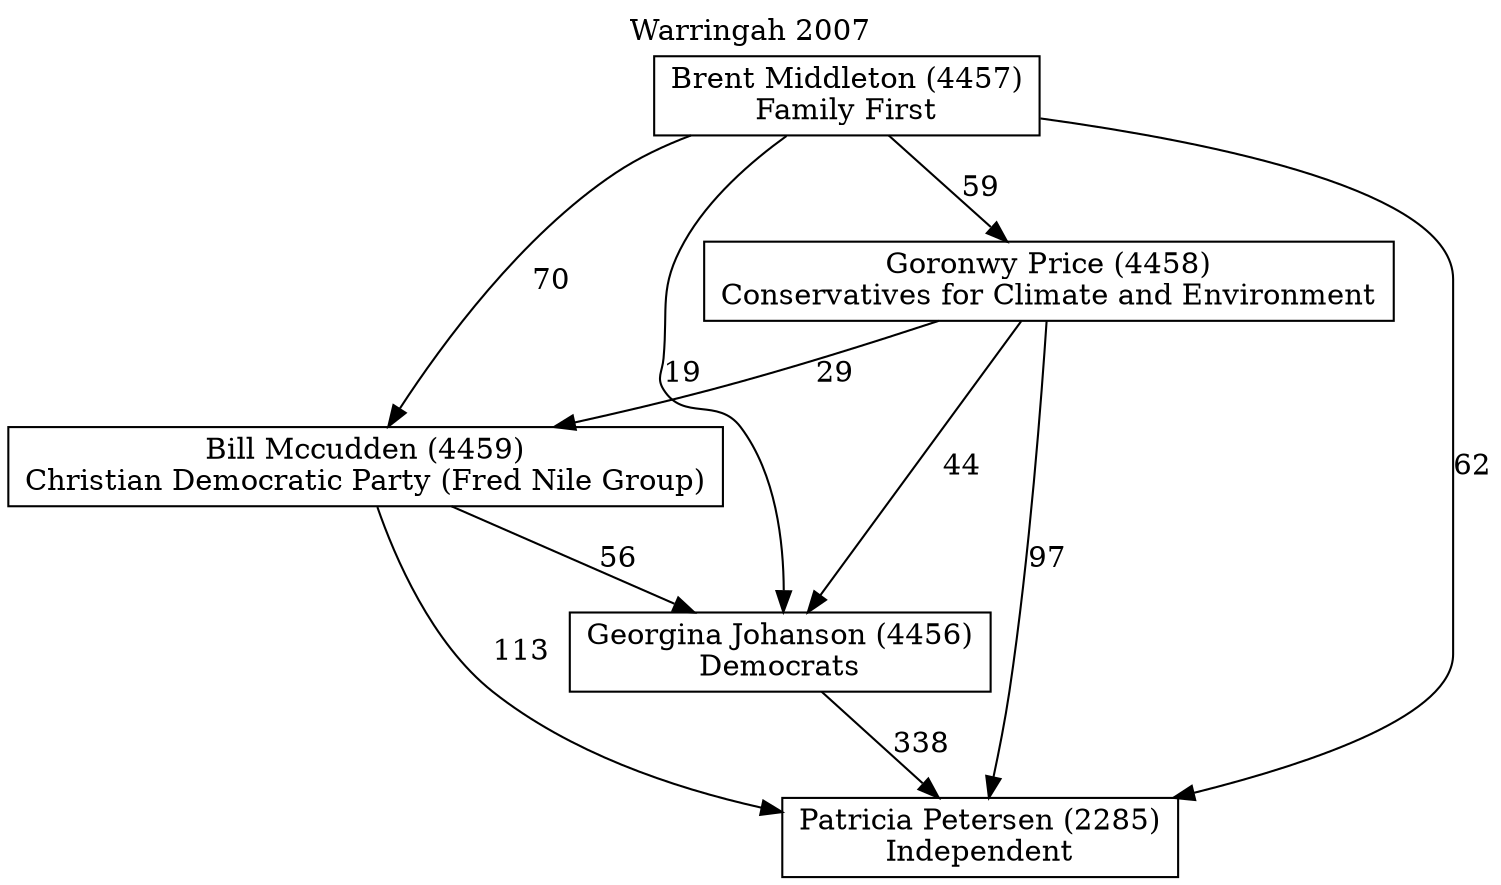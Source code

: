 // House preference flow
digraph "Patricia Petersen (2285)_Warringah_2007" {
	graph [label="Warringah 2007" labelloc=t mclimit=10]
	node [shape=box]
	"Bill Mccudden (4459)" [label="Bill Mccudden (4459)
Christian Democratic Party (Fred Nile Group)"]
	"Brent Middleton (4457)" [label="Brent Middleton (4457)
Family First"]
	"Georgina Johanson (4456)" [label="Georgina Johanson (4456)
Democrats"]
	"Goronwy Price (4458)" [label="Goronwy Price (4458)
Conservatives for Climate and Environment"]
	"Patricia Petersen (2285)" [label="Patricia Petersen (2285)
Independent"]
	"Bill Mccudden (4459)" -> "Georgina Johanson (4456)" [label=56]
	"Bill Mccudden (4459)" -> "Patricia Petersen (2285)" [label=113]
	"Brent Middleton (4457)" -> "Bill Mccudden (4459)" [label=70]
	"Brent Middleton (4457)" -> "Georgina Johanson (4456)" [label=19]
	"Brent Middleton (4457)" -> "Goronwy Price (4458)" [label=59]
	"Brent Middleton (4457)" -> "Patricia Petersen (2285)" [label=62]
	"Georgina Johanson (4456)" -> "Patricia Petersen (2285)" [label=338]
	"Goronwy Price (4458)" -> "Bill Mccudden (4459)" [label=29]
	"Goronwy Price (4458)" -> "Georgina Johanson (4456)" [label=44]
	"Goronwy Price (4458)" -> "Patricia Petersen (2285)" [label=97]
}
